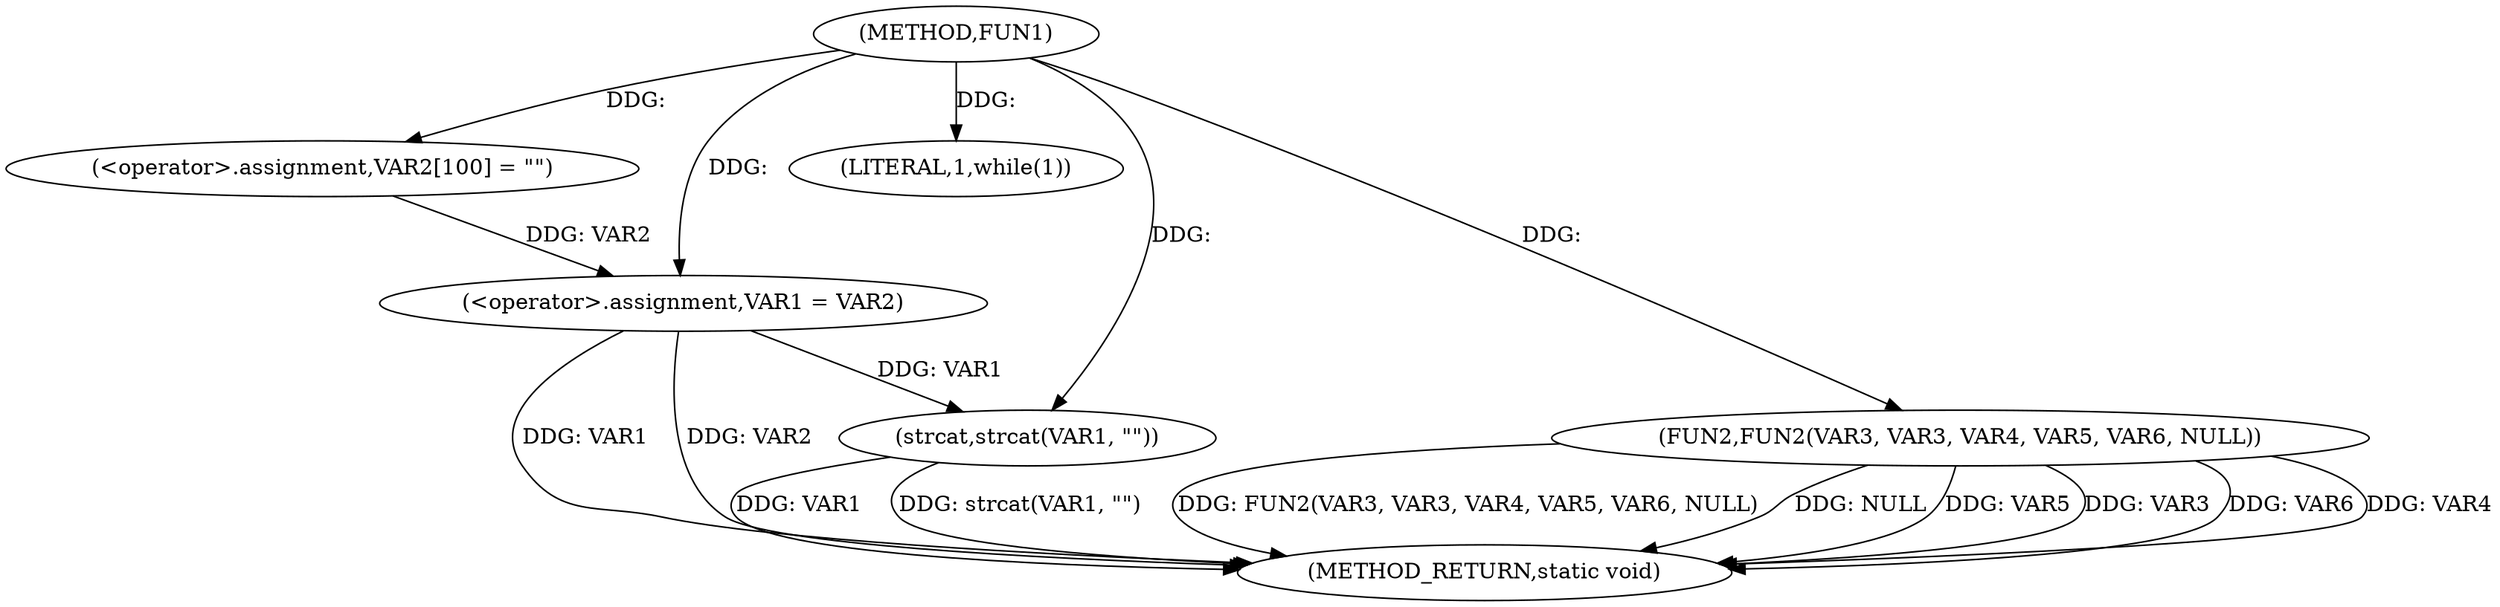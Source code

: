 digraph FUN1 {  
"1000100" [label = "(METHOD,FUN1)" ]
"1000124" [label = "(METHOD_RETURN,static void)" ]
"1000104" [label = "(<operator>.assignment,VAR2[100] = \"\")" ]
"1000107" [label = "(<operator>.assignment,VAR1 = VAR2)" ]
"1000111" [label = "(LITERAL,1,while(1))" ]
"1000113" [label = "(strcat,strcat(VAR1, \"\"))" ]
"1000117" [label = "(FUN2,FUN2(VAR3, VAR3, VAR4, VAR5, VAR6, NULL))" ]
  "1000117" -> "1000124"  [ label = "DDG: FUN2(VAR3, VAR3, VAR4, VAR5, VAR6, NULL)"] 
  "1000107" -> "1000124"  [ label = "DDG: VAR1"] 
  "1000113" -> "1000124"  [ label = "DDG: VAR1"] 
  "1000117" -> "1000124"  [ label = "DDG: NULL"] 
  "1000117" -> "1000124"  [ label = "DDG: VAR5"] 
  "1000117" -> "1000124"  [ label = "DDG: VAR3"] 
  "1000117" -> "1000124"  [ label = "DDG: VAR6"] 
  "1000107" -> "1000124"  [ label = "DDG: VAR2"] 
  "1000113" -> "1000124"  [ label = "DDG: strcat(VAR1, \"\")"] 
  "1000117" -> "1000124"  [ label = "DDG: VAR4"] 
  "1000100" -> "1000104"  [ label = "DDG: "] 
  "1000104" -> "1000107"  [ label = "DDG: VAR2"] 
  "1000100" -> "1000107"  [ label = "DDG: "] 
  "1000100" -> "1000111"  [ label = "DDG: "] 
  "1000107" -> "1000113"  [ label = "DDG: VAR1"] 
  "1000100" -> "1000113"  [ label = "DDG: "] 
  "1000100" -> "1000117"  [ label = "DDG: "] 
}
